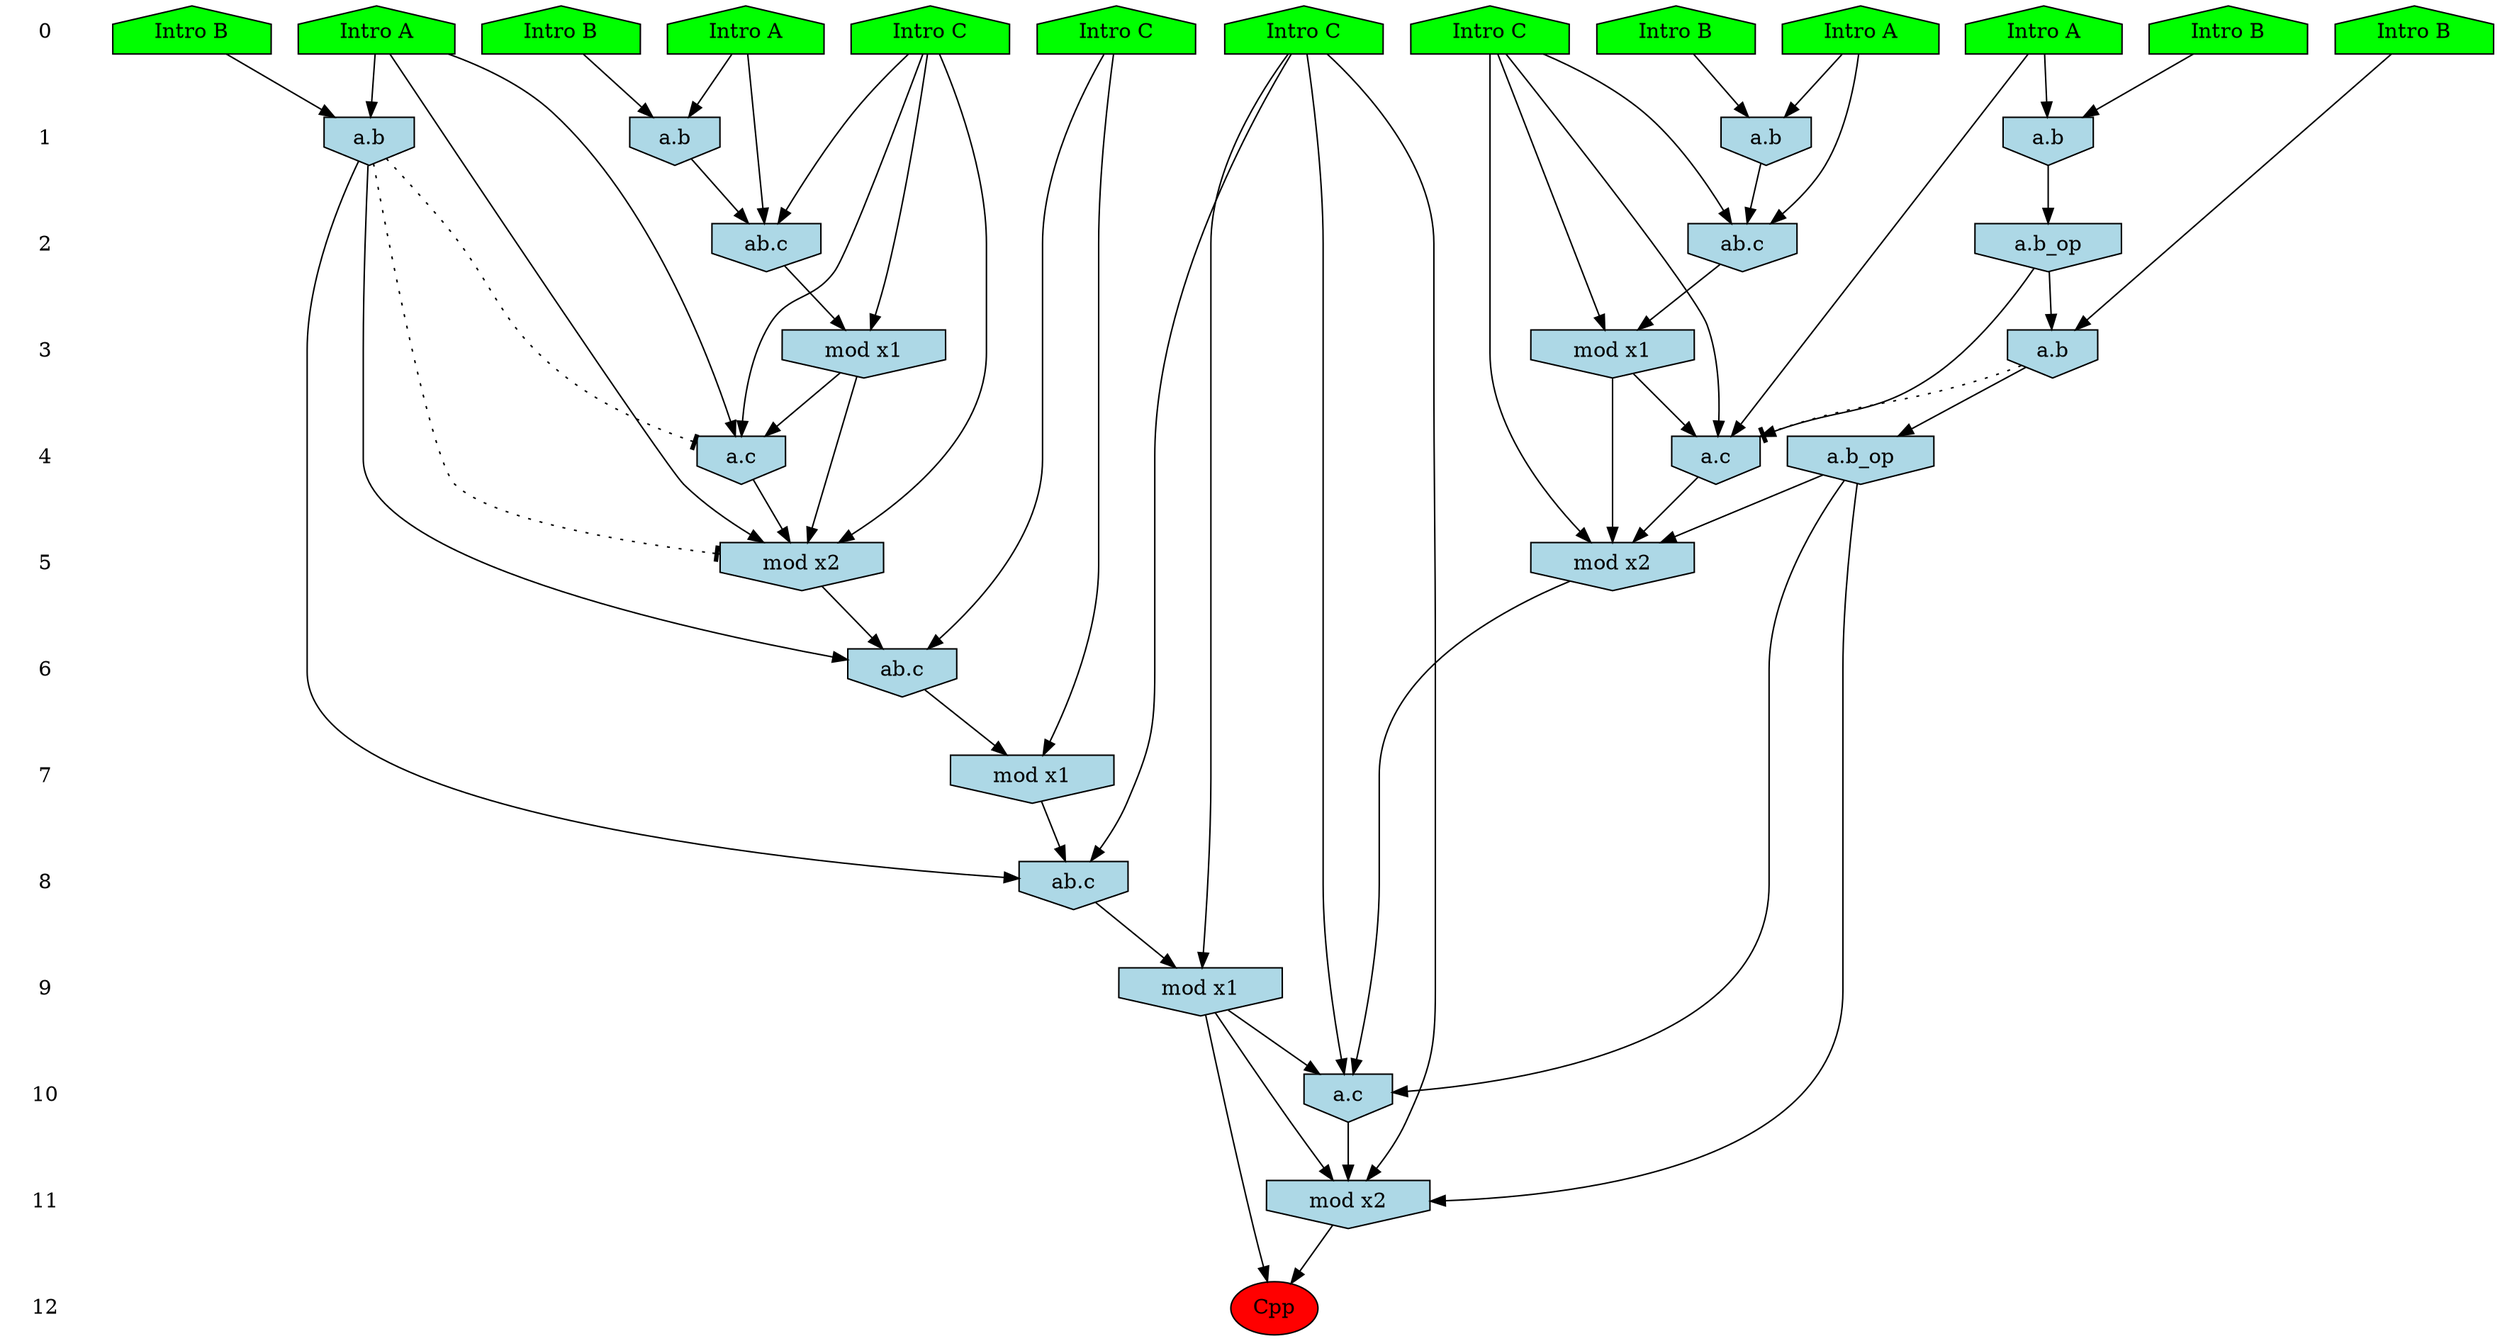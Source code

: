 /* Compression of 1 causal flows obtained in average at 1.209377E+01 t.u */
/* Compressed causal flows were: [1784] */
digraph G{
 ranksep=.5 ; 
{ rank = same ; "0" [shape=plaintext] ; node_1 [label ="Intro A", shape=house, style=filled, fillcolor=green] ;
node_2 [label ="Intro B", shape=house, style=filled, fillcolor=green] ;
node_3 [label ="Intro A", shape=house, style=filled, fillcolor=green] ;
node_4 [label ="Intro B", shape=house, style=filled, fillcolor=green] ;
node_5 [label ="Intro A", shape=house, style=filled, fillcolor=green] ;
node_6 [label ="Intro B", shape=house, style=filled, fillcolor=green] ;
node_7 [label ="Intro B", shape=house, style=filled, fillcolor=green] ;
node_8 [label ="Intro A", shape=house, style=filled, fillcolor=green] ;
node_9 [label ="Intro B", shape=house, style=filled, fillcolor=green] ;
node_10 [label ="Intro C", shape=house, style=filled, fillcolor=green] ;
node_11 [label ="Intro C", shape=house, style=filled, fillcolor=green] ;
node_12 [label ="Intro C", shape=house, style=filled, fillcolor=green] ;
node_13 [label ="Intro C", shape=house, style=filled, fillcolor=green] ;
}
{ rank = same ; "1" [shape=plaintext] ; node_14 [label="a.b", shape=invhouse, style=filled, fillcolor = lightblue] ;
node_19 [label="a.b", shape=invhouse, style=filled, fillcolor = lightblue] ;
node_21 [label="a.b", shape=invhouse, style=filled, fillcolor = lightblue] ;
node_22 [label="a.b", shape=invhouse, style=filled, fillcolor = lightblue] ;
}
{ rank = same ; "2" [shape=plaintext] ; node_15 [label="ab.c", shape=invhouse, style=filled, fillcolor = lightblue] ;
node_23 [label="ab.c", shape=invhouse, style=filled, fillcolor = lightblue] ;
node_25 [label="a.b_op", shape=invhouse, style=filled, fillcolor = lightblue] ;
}
{ rank = same ; "3" [shape=plaintext] ; node_16 [label="mod x1", shape=invhouse, style=filled, fillcolor = lightblue] ;
node_26 [label="mod x1", shape=invhouse, style=filled, fillcolor = lightblue] ;
node_30 [label="a.b", shape=invhouse, style=filled, fillcolor = lightblue] ;
}
{ rank = same ; "4" [shape=plaintext] ; node_17 [label="a.c", shape=invhouse, style=filled, fillcolor = lightblue] ;
node_29 [label="a.c", shape=invhouse, style=filled, fillcolor = lightblue] ;
node_31 [label="a.b_op", shape=invhouse, style=filled, fillcolor = lightblue] ;
}
{ rank = same ; "5" [shape=plaintext] ; node_18 [label="mod x2", shape=invhouse, style=filled, fillcolor = lightblue] ;
node_32 [label="mod x2", shape=invhouse, style=filled, fillcolor = lightblue] ;
}
{ rank = same ; "6" [shape=plaintext] ; node_20 [label="ab.c", shape=invhouse, style=filled, fillcolor = lightblue] ;
}
{ rank = same ; "7" [shape=plaintext] ; node_24 [label="mod x1", shape=invhouse, style=filled, fillcolor = lightblue] ;
}
{ rank = same ; "8" [shape=plaintext] ; node_27 [label="ab.c", shape=invhouse, style=filled, fillcolor = lightblue] ;
}
{ rank = same ; "9" [shape=plaintext] ; node_28 [label="mod x1", shape=invhouse, style=filled, fillcolor = lightblue] ;
}
{ rank = same ; "10" [shape=plaintext] ; node_33 [label="a.c", shape=invhouse, style=filled, fillcolor = lightblue] ;
}
{ rank = same ; "11" [shape=plaintext] ; node_34 [label="mod x2", shape=invhouse, style=filled, fillcolor = lightblue] ;
}
{ rank = same ; "12" [shape=plaintext] ; node_35 [label ="Cpp", style=filled, fillcolor=red] ;
}
"0" -> "1" [style="invis"]; 
"1" -> "2" [style="invis"]; 
"2" -> "3" [style="invis"]; 
"3" -> "4" [style="invis"]; 
"4" -> "5" [style="invis"]; 
"5" -> "6" [style="invis"]; 
"6" -> "7" [style="invis"]; 
"7" -> "8" [style="invis"]; 
"8" -> "9" [style="invis"]; 
"9" -> "10" [style="invis"]; 
"10" -> "11" [style="invis"]; 
"11" -> "12" [style="invis"]; 
node_1 -> node_14
node_6 -> node_14
node_1 -> node_15
node_11 -> node_15
node_14 -> node_15
node_11 -> node_16
node_15 -> node_16
node_8 -> node_17
node_11 -> node_17
node_16 -> node_17
node_8 -> node_18
node_11 -> node_18
node_16 -> node_18
node_17 -> node_18
node_2 -> node_19
node_8 -> node_19
node_10 -> node_20
node_18 -> node_20
node_19 -> node_20
node_3 -> node_21
node_9 -> node_21
node_4 -> node_22
node_5 -> node_22
node_3 -> node_23
node_13 -> node_23
node_21 -> node_23
node_10 -> node_24
node_20 -> node_24
node_22 -> node_25
node_13 -> node_26
node_23 -> node_26
node_12 -> node_27
node_19 -> node_27
node_24 -> node_27
node_12 -> node_28
node_27 -> node_28
node_5 -> node_29
node_13 -> node_29
node_25 -> node_29
node_26 -> node_29
node_7 -> node_30
node_25 -> node_30
node_30 -> node_31
node_13 -> node_32
node_26 -> node_32
node_29 -> node_32
node_31 -> node_32
node_12 -> node_33
node_28 -> node_33
node_31 -> node_33
node_32 -> node_33
node_12 -> node_34
node_28 -> node_34
node_31 -> node_34
node_33 -> node_34
node_28 -> node_35
node_34 -> node_35
node_19 -> node_18 [style=dotted, arrowhead = tee] 
node_19 -> node_17 [style=dotted, arrowhead = tee] 
node_30 -> node_29 [style=dotted, arrowhead = tee] 
}
/*
 Dot generation time: 0.002014
*/